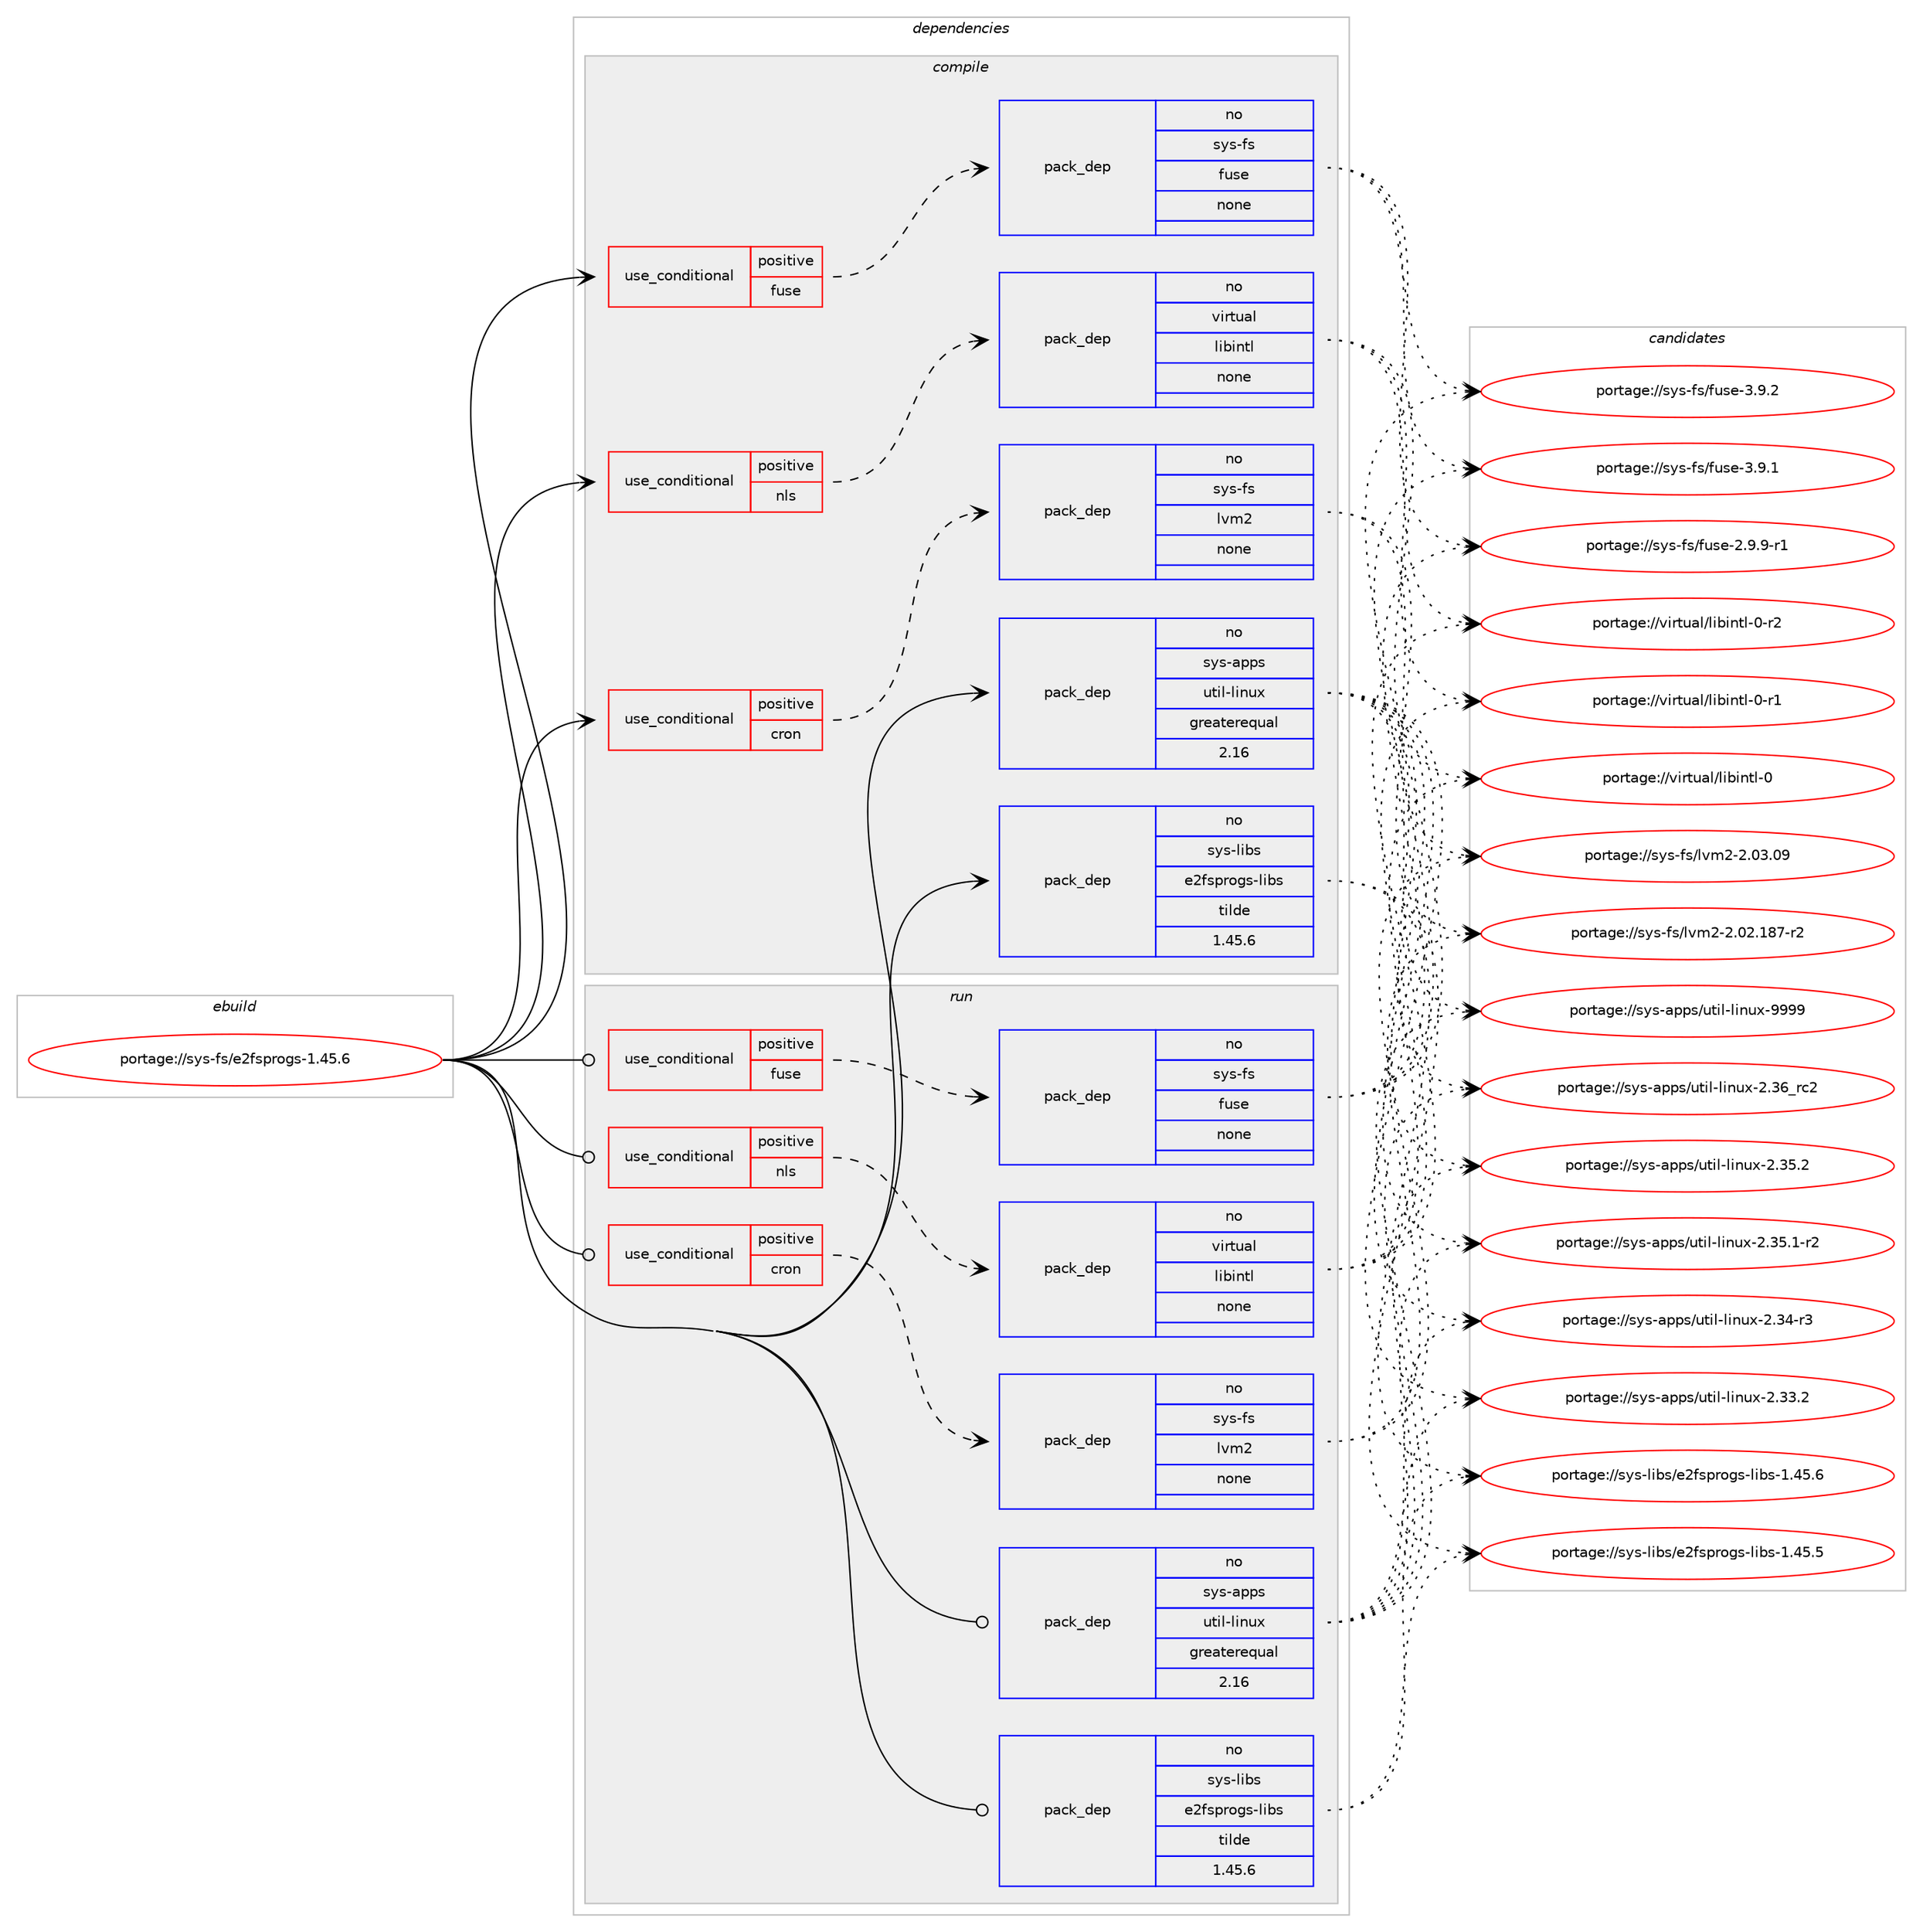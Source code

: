 digraph prolog {

# *************
# Graph options
# *************

newrank=true;
concentrate=true;
compound=true;
graph [rankdir=LR,fontname=Helvetica,fontsize=10,ranksep=1.5];#, ranksep=2.5, nodesep=0.2];
edge  [arrowhead=vee];
node  [fontname=Helvetica,fontsize=10];

# **********
# The ebuild
# **********

subgraph cluster_leftcol {
color=gray;
rank=same;
label=<<i>ebuild</i>>;
id [label="portage://sys-fs/e2fsprogs-1.45.6", color=red, width=4, href="../sys-fs/e2fsprogs-1.45.6.svg"];
}

# ****************
# The dependencies
# ****************

subgraph cluster_midcol {
color=gray;
label=<<i>dependencies</i>>;
subgraph cluster_compile {
fillcolor="#eeeeee";
style=filled;
label=<<i>compile</i>>;
subgraph cond391 {
dependency2967 [label=<<TABLE BORDER="0" CELLBORDER="1" CELLSPACING="0" CELLPADDING="4"><TR><TD ROWSPAN="3" CELLPADDING="10">use_conditional</TD></TR><TR><TD>positive</TD></TR><TR><TD>cron</TD></TR></TABLE>>, shape=none, color=red];
subgraph pack2508 {
dependency2968 [label=<<TABLE BORDER="0" CELLBORDER="1" CELLSPACING="0" CELLPADDING="4" WIDTH="220"><TR><TD ROWSPAN="6" CELLPADDING="30">pack_dep</TD></TR><TR><TD WIDTH="110">no</TD></TR><TR><TD>sys-fs</TD></TR><TR><TD>lvm2</TD></TR><TR><TD>none</TD></TR><TR><TD></TD></TR></TABLE>>, shape=none, color=blue];
}
dependency2967:e -> dependency2968:w [weight=20,style="dashed",arrowhead="vee"];
}
id:e -> dependency2967:w [weight=20,style="solid",arrowhead="vee"];
subgraph cond392 {
dependency2969 [label=<<TABLE BORDER="0" CELLBORDER="1" CELLSPACING="0" CELLPADDING="4"><TR><TD ROWSPAN="3" CELLPADDING="10">use_conditional</TD></TR><TR><TD>positive</TD></TR><TR><TD>fuse</TD></TR></TABLE>>, shape=none, color=red];
subgraph pack2509 {
dependency2970 [label=<<TABLE BORDER="0" CELLBORDER="1" CELLSPACING="0" CELLPADDING="4" WIDTH="220"><TR><TD ROWSPAN="6" CELLPADDING="30">pack_dep</TD></TR><TR><TD WIDTH="110">no</TD></TR><TR><TD>sys-fs</TD></TR><TR><TD>fuse</TD></TR><TR><TD>none</TD></TR><TR><TD></TD></TR></TABLE>>, shape=none, color=blue];
}
dependency2969:e -> dependency2970:w [weight=20,style="dashed",arrowhead="vee"];
}
id:e -> dependency2969:w [weight=20,style="solid",arrowhead="vee"];
subgraph cond393 {
dependency2971 [label=<<TABLE BORDER="0" CELLBORDER="1" CELLSPACING="0" CELLPADDING="4"><TR><TD ROWSPAN="3" CELLPADDING="10">use_conditional</TD></TR><TR><TD>positive</TD></TR><TR><TD>nls</TD></TR></TABLE>>, shape=none, color=red];
subgraph pack2510 {
dependency2972 [label=<<TABLE BORDER="0" CELLBORDER="1" CELLSPACING="0" CELLPADDING="4" WIDTH="220"><TR><TD ROWSPAN="6" CELLPADDING="30">pack_dep</TD></TR><TR><TD WIDTH="110">no</TD></TR><TR><TD>virtual</TD></TR><TR><TD>libintl</TD></TR><TR><TD>none</TD></TR><TR><TD></TD></TR></TABLE>>, shape=none, color=blue];
}
dependency2971:e -> dependency2972:w [weight=20,style="dashed",arrowhead="vee"];
}
id:e -> dependency2971:w [weight=20,style="solid",arrowhead="vee"];
subgraph pack2511 {
dependency2973 [label=<<TABLE BORDER="0" CELLBORDER="1" CELLSPACING="0" CELLPADDING="4" WIDTH="220"><TR><TD ROWSPAN="6" CELLPADDING="30">pack_dep</TD></TR><TR><TD WIDTH="110">no</TD></TR><TR><TD>sys-apps</TD></TR><TR><TD>util-linux</TD></TR><TR><TD>greaterequal</TD></TR><TR><TD>2.16</TD></TR></TABLE>>, shape=none, color=blue];
}
id:e -> dependency2973:w [weight=20,style="solid",arrowhead="vee"];
subgraph pack2512 {
dependency2974 [label=<<TABLE BORDER="0" CELLBORDER="1" CELLSPACING="0" CELLPADDING="4" WIDTH="220"><TR><TD ROWSPAN="6" CELLPADDING="30">pack_dep</TD></TR><TR><TD WIDTH="110">no</TD></TR><TR><TD>sys-libs</TD></TR><TR><TD>e2fsprogs-libs</TD></TR><TR><TD>tilde</TD></TR><TR><TD>1.45.6</TD></TR></TABLE>>, shape=none, color=blue];
}
id:e -> dependency2974:w [weight=20,style="solid",arrowhead="vee"];
}
subgraph cluster_compileandrun {
fillcolor="#eeeeee";
style=filled;
label=<<i>compile and run</i>>;
}
subgraph cluster_run {
fillcolor="#eeeeee";
style=filled;
label=<<i>run</i>>;
subgraph cond394 {
dependency2975 [label=<<TABLE BORDER="0" CELLBORDER="1" CELLSPACING="0" CELLPADDING="4"><TR><TD ROWSPAN="3" CELLPADDING="10">use_conditional</TD></TR><TR><TD>positive</TD></TR><TR><TD>cron</TD></TR></TABLE>>, shape=none, color=red];
subgraph pack2513 {
dependency2976 [label=<<TABLE BORDER="0" CELLBORDER="1" CELLSPACING="0" CELLPADDING="4" WIDTH="220"><TR><TD ROWSPAN="6" CELLPADDING="30">pack_dep</TD></TR><TR><TD WIDTH="110">no</TD></TR><TR><TD>sys-fs</TD></TR><TR><TD>lvm2</TD></TR><TR><TD>none</TD></TR><TR><TD></TD></TR></TABLE>>, shape=none, color=blue];
}
dependency2975:e -> dependency2976:w [weight=20,style="dashed",arrowhead="vee"];
}
id:e -> dependency2975:w [weight=20,style="solid",arrowhead="odot"];
subgraph cond395 {
dependency2977 [label=<<TABLE BORDER="0" CELLBORDER="1" CELLSPACING="0" CELLPADDING="4"><TR><TD ROWSPAN="3" CELLPADDING="10">use_conditional</TD></TR><TR><TD>positive</TD></TR><TR><TD>fuse</TD></TR></TABLE>>, shape=none, color=red];
subgraph pack2514 {
dependency2978 [label=<<TABLE BORDER="0" CELLBORDER="1" CELLSPACING="0" CELLPADDING="4" WIDTH="220"><TR><TD ROWSPAN="6" CELLPADDING="30">pack_dep</TD></TR><TR><TD WIDTH="110">no</TD></TR><TR><TD>sys-fs</TD></TR><TR><TD>fuse</TD></TR><TR><TD>none</TD></TR><TR><TD></TD></TR></TABLE>>, shape=none, color=blue];
}
dependency2977:e -> dependency2978:w [weight=20,style="dashed",arrowhead="vee"];
}
id:e -> dependency2977:w [weight=20,style="solid",arrowhead="odot"];
subgraph cond396 {
dependency2979 [label=<<TABLE BORDER="0" CELLBORDER="1" CELLSPACING="0" CELLPADDING="4"><TR><TD ROWSPAN="3" CELLPADDING="10">use_conditional</TD></TR><TR><TD>positive</TD></TR><TR><TD>nls</TD></TR></TABLE>>, shape=none, color=red];
subgraph pack2515 {
dependency2980 [label=<<TABLE BORDER="0" CELLBORDER="1" CELLSPACING="0" CELLPADDING="4" WIDTH="220"><TR><TD ROWSPAN="6" CELLPADDING="30">pack_dep</TD></TR><TR><TD WIDTH="110">no</TD></TR><TR><TD>virtual</TD></TR><TR><TD>libintl</TD></TR><TR><TD>none</TD></TR><TR><TD></TD></TR></TABLE>>, shape=none, color=blue];
}
dependency2979:e -> dependency2980:w [weight=20,style="dashed",arrowhead="vee"];
}
id:e -> dependency2979:w [weight=20,style="solid",arrowhead="odot"];
subgraph pack2516 {
dependency2981 [label=<<TABLE BORDER="0" CELLBORDER="1" CELLSPACING="0" CELLPADDING="4" WIDTH="220"><TR><TD ROWSPAN="6" CELLPADDING="30">pack_dep</TD></TR><TR><TD WIDTH="110">no</TD></TR><TR><TD>sys-apps</TD></TR><TR><TD>util-linux</TD></TR><TR><TD>greaterequal</TD></TR><TR><TD>2.16</TD></TR></TABLE>>, shape=none, color=blue];
}
id:e -> dependency2981:w [weight=20,style="solid",arrowhead="odot"];
subgraph pack2517 {
dependency2982 [label=<<TABLE BORDER="0" CELLBORDER="1" CELLSPACING="0" CELLPADDING="4" WIDTH="220"><TR><TD ROWSPAN="6" CELLPADDING="30">pack_dep</TD></TR><TR><TD WIDTH="110">no</TD></TR><TR><TD>sys-libs</TD></TR><TR><TD>e2fsprogs-libs</TD></TR><TR><TD>tilde</TD></TR><TR><TD>1.45.6</TD></TR></TABLE>>, shape=none, color=blue];
}
id:e -> dependency2982:w [weight=20,style="solid",arrowhead="odot"];
}
}

# **************
# The candidates
# **************

subgraph cluster_choices {
rank=same;
color=gray;
label=<<i>candidates</i>>;

subgraph choice2508 {
color=black;
nodesep=1;
choice1151211154510211547108118109504550464851464857 [label="portage://sys-fs/lvm2-2.03.09", color=red, width=4,href="../sys-fs/lvm2-2.03.09.svg"];
choice1151211154510211547108118109504550464850464956554511450 [label="portage://sys-fs/lvm2-2.02.187-r2", color=red, width=4,href="../sys-fs/lvm2-2.02.187-r2.svg"];
dependency2968:e -> choice1151211154510211547108118109504550464851464857:w [style=dotted,weight="100"];
dependency2968:e -> choice1151211154510211547108118109504550464850464956554511450:w [style=dotted,weight="100"];
}
subgraph choice2509 {
color=black;
nodesep=1;
choice1151211154510211547102117115101455146574650 [label="portage://sys-fs/fuse-3.9.2", color=red, width=4,href="../sys-fs/fuse-3.9.2.svg"];
choice1151211154510211547102117115101455146574649 [label="portage://sys-fs/fuse-3.9.1", color=red, width=4,href="../sys-fs/fuse-3.9.1.svg"];
choice11512111545102115471021171151014550465746574511449 [label="portage://sys-fs/fuse-2.9.9-r1", color=red, width=4,href="../sys-fs/fuse-2.9.9-r1.svg"];
dependency2970:e -> choice1151211154510211547102117115101455146574650:w [style=dotted,weight="100"];
dependency2970:e -> choice1151211154510211547102117115101455146574649:w [style=dotted,weight="100"];
dependency2970:e -> choice11512111545102115471021171151014550465746574511449:w [style=dotted,weight="100"];
}
subgraph choice2510 {
color=black;
nodesep=1;
choice11810511411611797108471081059810511011610845484511450 [label="portage://virtual/libintl-0-r2", color=red, width=4,href="../virtual/libintl-0-r2.svg"];
choice11810511411611797108471081059810511011610845484511449 [label="portage://virtual/libintl-0-r1", color=red, width=4,href="../virtual/libintl-0-r1.svg"];
choice1181051141161179710847108105981051101161084548 [label="portage://virtual/libintl-0", color=red, width=4,href="../virtual/libintl-0.svg"];
dependency2972:e -> choice11810511411611797108471081059810511011610845484511450:w [style=dotted,weight="100"];
dependency2972:e -> choice11810511411611797108471081059810511011610845484511449:w [style=dotted,weight="100"];
dependency2972:e -> choice1181051141161179710847108105981051101161084548:w [style=dotted,weight="100"];
}
subgraph choice2511 {
color=black;
nodesep=1;
choice115121115459711211211547117116105108451081051101171204557575757 [label="portage://sys-apps/util-linux-9999", color=red, width=4,href="../sys-apps/util-linux-9999.svg"];
choice115121115459711211211547117116105108451081051101171204550465154951149950 [label="portage://sys-apps/util-linux-2.36_rc2", color=red, width=4,href="../sys-apps/util-linux-2.36_rc2.svg"];
choice1151211154597112112115471171161051084510810511011712045504651534650 [label="portage://sys-apps/util-linux-2.35.2", color=red, width=4,href="../sys-apps/util-linux-2.35.2.svg"];
choice11512111545971121121154711711610510845108105110117120455046515346494511450 [label="portage://sys-apps/util-linux-2.35.1-r2", color=red, width=4,href="../sys-apps/util-linux-2.35.1-r2.svg"];
choice1151211154597112112115471171161051084510810511011712045504651524511451 [label="portage://sys-apps/util-linux-2.34-r3", color=red, width=4,href="../sys-apps/util-linux-2.34-r3.svg"];
choice1151211154597112112115471171161051084510810511011712045504651514650 [label="portage://sys-apps/util-linux-2.33.2", color=red, width=4,href="../sys-apps/util-linux-2.33.2.svg"];
dependency2973:e -> choice115121115459711211211547117116105108451081051101171204557575757:w [style=dotted,weight="100"];
dependency2973:e -> choice115121115459711211211547117116105108451081051101171204550465154951149950:w [style=dotted,weight="100"];
dependency2973:e -> choice1151211154597112112115471171161051084510810511011712045504651534650:w [style=dotted,weight="100"];
dependency2973:e -> choice11512111545971121121154711711610510845108105110117120455046515346494511450:w [style=dotted,weight="100"];
dependency2973:e -> choice1151211154597112112115471171161051084510810511011712045504651524511451:w [style=dotted,weight="100"];
dependency2973:e -> choice1151211154597112112115471171161051084510810511011712045504651514650:w [style=dotted,weight="100"];
}
subgraph choice2512 {
color=black;
nodesep=1;
choice11512111545108105981154710150102115112114111103115451081059811545494652534654 [label="portage://sys-libs/e2fsprogs-libs-1.45.6", color=red, width=4,href="../sys-libs/e2fsprogs-libs-1.45.6.svg"];
choice11512111545108105981154710150102115112114111103115451081059811545494652534653 [label="portage://sys-libs/e2fsprogs-libs-1.45.5", color=red, width=4,href="../sys-libs/e2fsprogs-libs-1.45.5.svg"];
dependency2974:e -> choice11512111545108105981154710150102115112114111103115451081059811545494652534654:w [style=dotted,weight="100"];
dependency2974:e -> choice11512111545108105981154710150102115112114111103115451081059811545494652534653:w [style=dotted,weight="100"];
}
subgraph choice2513 {
color=black;
nodesep=1;
choice1151211154510211547108118109504550464851464857 [label="portage://sys-fs/lvm2-2.03.09", color=red, width=4,href="../sys-fs/lvm2-2.03.09.svg"];
choice1151211154510211547108118109504550464850464956554511450 [label="portage://sys-fs/lvm2-2.02.187-r2", color=red, width=4,href="../sys-fs/lvm2-2.02.187-r2.svg"];
dependency2976:e -> choice1151211154510211547108118109504550464851464857:w [style=dotted,weight="100"];
dependency2976:e -> choice1151211154510211547108118109504550464850464956554511450:w [style=dotted,weight="100"];
}
subgraph choice2514 {
color=black;
nodesep=1;
choice1151211154510211547102117115101455146574650 [label="portage://sys-fs/fuse-3.9.2", color=red, width=4,href="../sys-fs/fuse-3.9.2.svg"];
choice1151211154510211547102117115101455146574649 [label="portage://sys-fs/fuse-3.9.1", color=red, width=4,href="../sys-fs/fuse-3.9.1.svg"];
choice11512111545102115471021171151014550465746574511449 [label="portage://sys-fs/fuse-2.9.9-r1", color=red, width=4,href="../sys-fs/fuse-2.9.9-r1.svg"];
dependency2978:e -> choice1151211154510211547102117115101455146574650:w [style=dotted,weight="100"];
dependency2978:e -> choice1151211154510211547102117115101455146574649:w [style=dotted,weight="100"];
dependency2978:e -> choice11512111545102115471021171151014550465746574511449:w [style=dotted,weight="100"];
}
subgraph choice2515 {
color=black;
nodesep=1;
choice11810511411611797108471081059810511011610845484511450 [label="portage://virtual/libintl-0-r2", color=red, width=4,href="../virtual/libintl-0-r2.svg"];
choice11810511411611797108471081059810511011610845484511449 [label="portage://virtual/libintl-0-r1", color=red, width=4,href="../virtual/libintl-0-r1.svg"];
choice1181051141161179710847108105981051101161084548 [label="portage://virtual/libintl-0", color=red, width=4,href="../virtual/libintl-0.svg"];
dependency2980:e -> choice11810511411611797108471081059810511011610845484511450:w [style=dotted,weight="100"];
dependency2980:e -> choice11810511411611797108471081059810511011610845484511449:w [style=dotted,weight="100"];
dependency2980:e -> choice1181051141161179710847108105981051101161084548:w [style=dotted,weight="100"];
}
subgraph choice2516 {
color=black;
nodesep=1;
choice115121115459711211211547117116105108451081051101171204557575757 [label="portage://sys-apps/util-linux-9999", color=red, width=4,href="../sys-apps/util-linux-9999.svg"];
choice115121115459711211211547117116105108451081051101171204550465154951149950 [label="portage://sys-apps/util-linux-2.36_rc2", color=red, width=4,href="../sys-apps/util-linux-2.36_rc2.svg"];
choice1151211154597112112115471171161051084510810511011712045504651534650 [label="portage://sys-apps/util-linux-2.35.2", color=red, width=4,href="../sys-apps/util-linux-2.35.2.svg"];
choice11512111545971121121154711711610510845108105110117120455046515346494511450 [label="portage://sys-apps/util-linux-2.35.1-r2", color=red, width=4,href="../sys-apps/util-linux-2.35.1-r2.svg"];
choice1151211154597112112115471171161051084510810511011712045504651524511451 [label="portage://sys-apps/util-linux-2.34-r3", color=red, width=4,href="../sys-apps/util-linux-2.34-r3.svg"];
choice1151211154597112112115471171161051084510810511011712045504651514650 [label="portage://sys-apps/util-linux-2.33.2", color=red, width=4,href="../sys-apps/util-linux-2.33.2.svg"];
dependency2981:e -> choice115121115459711211211547117116105108451081051101171204557575757:w [style=dotted,weight="100"];
dependency2981:e -> choice115121115459711211211547117116105108451081051101171204550465154951149950:w [style=dotted,weight="100"];
dependency2981:e -> choice1151211154597112112115471171161051084510810511011712045504651534650:w [style=dotted,weight="100"];
dependency2981:e -> choice11512111545971121121154711711610510845108105110117120455046515346494511450:w [style=dotted,weight="100"];
dependency2981:e -> choice1151211154597112112115471171161051084510810511011712045504651524511451:w [style=dotted,weight="100"];
dependency2981:e -> choice1151211154597112112115471171161051084510810511011712045504651514650:w [style=dotted,weight="100"];
}
subgraph choice2517 {
color=black;
nodesep=1;
choice11512111545108105981154710150102115112114111103115451081059811545494652534654 [label="portage://sys-libs/e2fsprogs-libs-1.45.6", color=red, width=4,href="../sys-libs/e2fsprogs-libs-1.45.6.svg"];
choice11512111545108105981154710150102115112114111103115451081059811545494652534653 [label="portage://sys-libs/e2fsprogs-libs-1.45.5", color=red, width=4,href="../sys-libs/e2fsprogs-libs-1.45.5.svg"];
dependency2982:e -> choice11512111545108105981154710150102115112114111103115451081059811545494652534654:w [style=dotted,weight="100"];
dependency2982:e -> choice11512111545108105981154710150102115112114111103115451081059811545494652534653:w [style=dotted,weight="100"];
}
}

}
